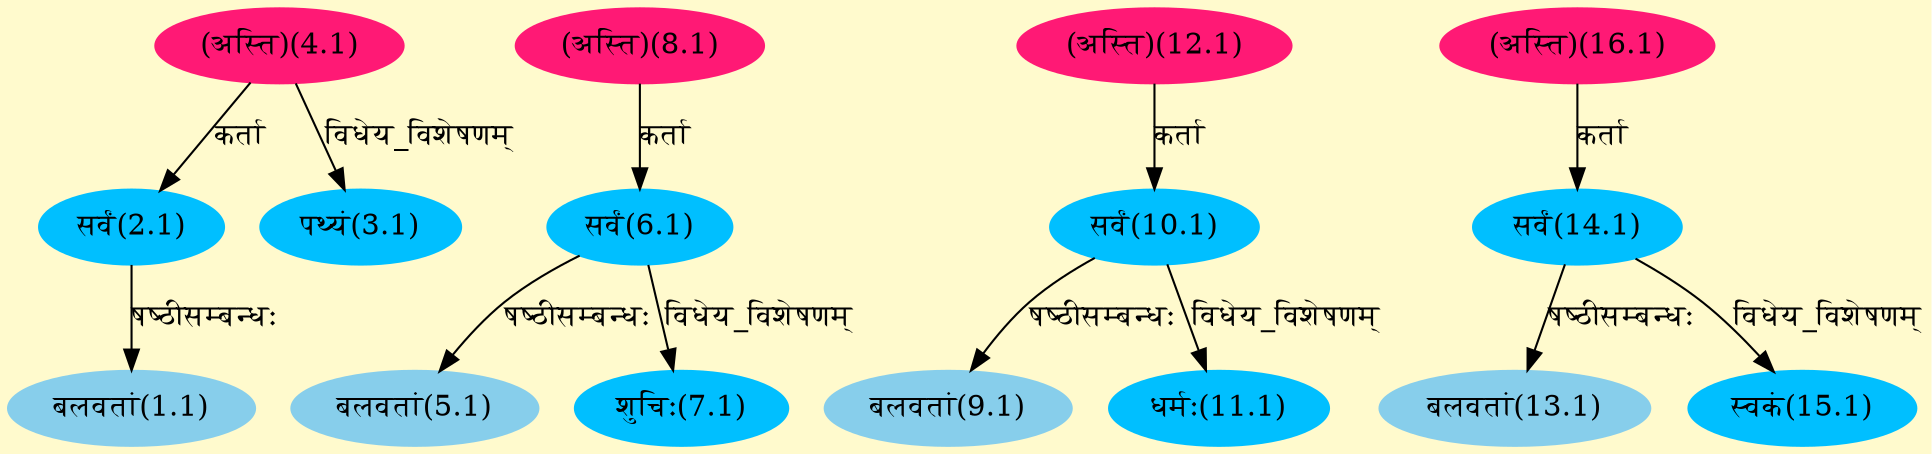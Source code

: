 digraph G{
rankdir=BT;
 compound=true;
 bgcolor="lemonchiffon1";
Node1_1 [style=filled, color="#87CEEB" label = "बलवतां(1.1)"]
Node2_1 [style=filled, color="#00BFFF" label = "सर्वं(2.1)"]
Node4_1 [style=filled, color="#FF1975" label = "(अस्ति)(4.1)"]
Node3_1 [style=filled, color="#00BFFF" label = "पथ्यं(3.1)"]
Node [style=filled, color="" label = "()"]
Node5_1 [style=filled, color="#87CEEB" label = "बलवतां(5.1)"]
Node6_1 [style=filled, color="#00BFFF" label = "सर्वं(6.1)"]
Node8_1 [style=filled, color="#FF1975" label = "(अस्ति)(8.1)"]
Node7_1 [style=filled, color="#00BFFF" label = "शुचिः(7.1)"]
Node9_1 [style=filled, color="#87CEEB" label = "बलवतां(9.1)"]
Node10_1 [style=filled, color="#00BFFF" label = "सर्वं(10.1)"]
Node12_1 [style=filled, color="#FF1975" label = "(अस्ति)(12.1)"]
Node11_1 [style=filled, color="#00BFFF" label = "धर्मः(11.1)"]
Node13_1 [style=filled, color="#87CEEB" label = "बलवतां(13.1)"]
Node14_1 [style=filled, color="#00BFFF" label = "सर्वं(14.1)"]
Node16_1 [style=filled, color="#FF1975" label = "(अस्ति)(16.1)"]
Node15_1 [style=filled, color="#00BFFF" label = "स्वकं(15.1)"]
/* Start of Relations section */

Node1_1 -> Node2_1 [  label="षष्ठीसम्बन्धः"  dir="back" ]
Node2_1 -> Node4_1 [  label="कर्ता"  dir="back" ]
Node3_1 -> Node4_1 [  label="विधेय_विशेषणम्"  dir="back" ]
Node5_1 -> Node6_1 [  label="षष्ठीसम्बन्धः"  dir="back" ]
Node6_1 -> Node8_1 [  label="कर्ता"  dir="back" ]
Node7_1 -> Node6_1 [  label="विधेय_विशेषणम्"  dir="back" ]
Node9_1 -> Node10_1 [  label="षष्ठीसम्बन्धः"  dir="back" ]
Node10_1 -> Node12_1 [  label="कर्ता"  dir="back" ]
Node11_1 -> Node10_1 [  label="विधेय_विशेषणम्"  dir="back" ]
Node13_1 -> Node14_1 [  label="षष्ठीसम्बन्धः"  dir="back" ]
Node14_1 -> Node16_1 [  label="कर्ता"  dir="back" ]
Node15_1 -> Node14_1 [  label="विधेय_विशेषणम्"  dir="back" ]
}

